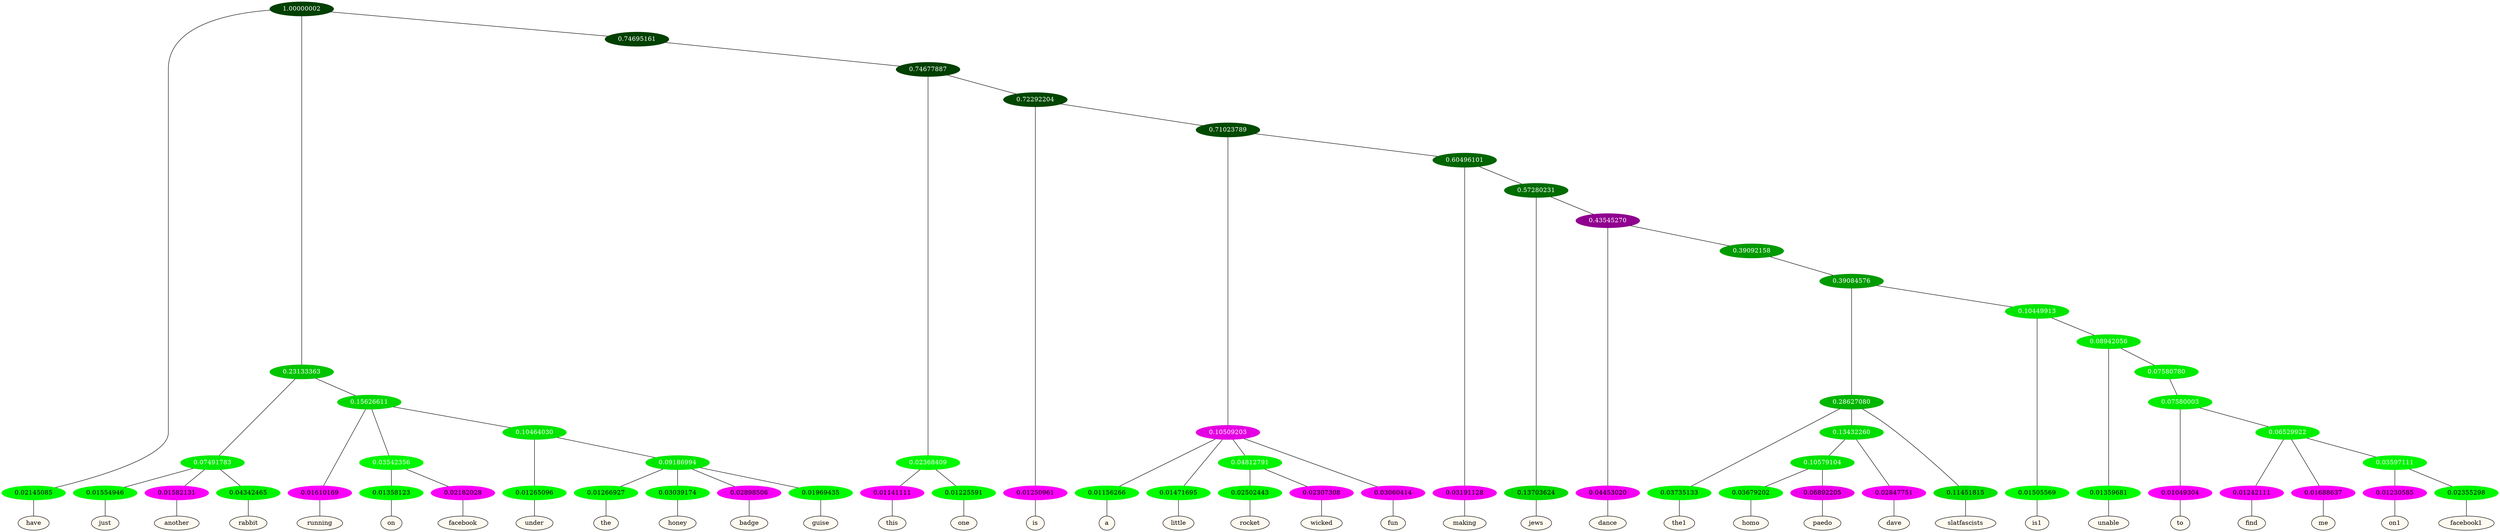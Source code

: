 graph {
	node [format=png height=0.15 nodesep=0.001 ordering=out overlap=prism overlap_scaling=0.01 ranksep=0.001 ratio=0.2 style=filled width=0.15]
	{
		rank=same
		a_w_1 [label=have color=black fillcolor=floralwhite style="filled,solid"]
		a_w_7 [label=just color=black fillcolor=floralwhite style="filled,solid"]
		a_w_8 [label=another color=black fillcolor=floralwhite style="filled,solid"]
		a_w_9 [label=rabbit color=black fillcolor=floralwhite style="filled,solid"]
		a_w_10 [label=running color=black fillcolor=floralwhite style="filled,solid"]
		a_w_15 [label=on color=black fillcolor=floralwhite style="filled,solid"]
		a_w_16 [label=facebook color=black fillcolor=floralwhite style="filled,solid"]
		a_w_17 [label=under color=black fillcolor=floralwhite style="filled,solid"]
		a_w_23 [label=the color=black fillcolor=floralwhite style="filled,solid"]
		a_w_24 [label=honey color=black fillcolor=floralwhite style="filled,solid"]
		a_w_25 [label=badge color=black fillcolor=floralwhite style="filled,solid"]
		a_w_26 [label=guise color=black fillcolor=floralwhite style="filled,solid"]
		a_w_19 [label=this color=black fillcolor=floralwhite style="filled,solid"]
		a_w_20 [label=one color=black fillcolor=floralwhite style="filled,solid"]
		a_w_21 [label=is color=black fillcolor=floralwhite style="filled,solid"]
		a_w_29 [label=a color=black fillcolor=floralwhite style="filled,solid"]
		a_w_30 [label=little color=black fillcolor=floralwhite style="filled,solid"]
		a_w_35 [label=rocket color=black fillcolor=floralwhite style="filled,solid"]
		a_w_36 [label=wicked color=black fillcolor=floralwhite style="filled,solid"]
		a_w_32 [label=fun color=black fillcolor=floralwhite style="filled,solid"]
		a_w_33 [label=making color=black fillcolor=floralwhite style="filled,solid"]
		a_w_37 [label=jews color=black fillcolor=floralwhite style="filled,solid"]
		a_w_39 [label=dance color=black fillcolor=floralwhite style="filled,solid"]
		a_w_44 [label=the1 color=black fillcolor=floralwhite style="filled,solid"]
		a_w_53 [label=homo color=black fillcolor=floralwhite style="filled,solid"]
		a_w_54 [label=paedo color=black fillcolor=floralwhite style="filled,solid"]
		a_w_50 [label=dave color=black fillcolor=floralwhite style="filled,solid"]
		a_w_46 [label=slatfascists color=black fillcolor=floralwhite style="filled,solid"]
		a_w_47 [label=is1 color=black fillcolor=floralwhite style="filled,solid"]
		a_w_51 [label=unable color=black fillcolor=floralwhite style="filled,solid"]
		a_w_56 [label=to color=black fillcolor=floralwhite style="filled,solid"]
		a_w_58 [label=find color=black fillcolor=floralwhite style="filled,solid"]
		a_w_59 [label=me color=black fillcolor=floralwhite style="filled,solid"]
		a_w_61 [label=on1 color=black fillcolor=floralwhite style="filled,solid"]
		a_w_62 [label=facebook1 color=black fillcolor=floralwhite style="filled,solid"]
	}
	a_n_1 -- a_w_1
	a_n_7 -- a_w_7
	a_n_8 -- a_w_8
	a_n_9 -- a_w_9
	a_n_10 -- a_w_10
	a_n_15 -- a_w_15
	a_n_16 -- a_w_16
	a_n_17 -- a_w_17
	a_n_23 -- a_w_23
	a_n_24 -- a_w_24
	a_n_25 -- a_w_25
	a_n_26 -- a_w_26
	a_n_19 -- a_w_19
	a_n_20 -- a_w_20
	a_n_21 -- a_w_21
	a_n_29 -- a_w_29
	a_n_30 -- a_w_30
	a_n_35 -- a_w_35
	a_n_36 -- a_w_36
	a_n_32 -- a_w_32
	a_n_33 -- a_w_33
	a_n_37 -- a_w_37
	a_n_39 -- a_w_39
	a_n_44 -- a_w_44
	a_n_53 -- a_w_53
	a_n_54 -- a_w_54
	a_n_50 -- a_w_50
	a_n_46 -- a_w_46
	a_n_47 -- a_w_47
	a_n_51 -- a_w_51
	a_n_56 -- a_w_56
	a_n_58 -- a_w_58
	a_n_59 -- a_w_59
	a_n_61 -- a_w_61
	a_n_62 -- a_w_62
	{
		rank=same
		a_n_1 [label=0.02145085 color="0.334 1.000 0.979" fontcolor=black]
		a_n_7 [label=0.01554946 color="0.334 1.000 0.984" fontcolor=black]
		a_n_8 [label=0.01582131 color="0.835 1.000 0.984" fontcolor=black]
		a_n_9 [label=0.04342465 color="0.334 1.000 0.957" fontcolor=black]
		a_n_10 [label=0.01610169 color="0.835 1.000 0.984" fontcolor=black]
		a_n_15 [label=0.01358123 color="0.334 1.000 0.986" fontcolor=black]
		a_n_16 [label=0.02182028 color="0.835 1.000 0.978" fontcolor=black]
		a_n_17 [label=0.01265096 color="0.334 1.000 0.987" fontcolor=black]
		a_n_23 [label=0.01266927 color="0.334 1.000 0.987" fontcolor=black]
		a_n_24 [label=0.03039174 color="0.334 1.000 0.970" fontcolor=black]
		a_n_25 [label=0.02898506 color="0.835 1.000 0.971" fontcolor=black]
		a_n_26 [label=0.01969435 color="0.334 1.000 0.980" fontcolor=black]
		a_n_19 [label=0.01141111 color="0.835 1.000 0.989" fontcolor=black]
		a_n_20 [label=0.01225591 color="0.334 1.000 0.988" fontcolor=black]
		a_n_21 [label=0.01250961 color="0.835 1.000 0.987" fontcolor=black]
		a_n_29 [label=0.01156266 color="0.334 1.000 0.988" fontcolor=black]
		a_n_30 [label=0.01471695 color="0.334 1.000 0.985" fontcolor=black]
		a_n_35 [label=0.02502443 color="0.334 1.000 0.975" fontcolor=black]
		a_n_36 [label=0.02307308 color="0.835 1.000 0.977" fontcolor=black]
		a_n_32 [label=0.03060414 color="0.835 1.000 0.969" fontcolor=black]
		a_n_33 [label=0.03191128 color="0.835 1.000 0.968" fontcolor=black]
		a_n_37 [label=0.13703624 color="0.334 1.000 0.863" fontcolor=black]
		a_n_39 [label=0.04453020 color="0.835 1.000 0.955" fontcolor=black]
		a_n_44 [label=0.03735133 color="0.334 1.000 0.963" fontcolor=black]
		a_n_53 [label=0.03679202 color="0.334 1.000 0.963" fontcolor=black]
		a_n_54 [label=0.06892205 color="0.835 1.000 0.931" fontcolor=black]
		a_n_50 [label=0.02847751 color="0.835 1.000 0.972" fontcolor=black]
		a_n_46 [label=0.11451815 color="0.334 1.000 0.885" fontcolor=black]
		a_n_47 [label=0.01505569 color="0.334 1.000 0.985" fontcolor=black]
		a_n_51 [label=0.01359681 color="0.334 1.000 0.986" fontcolor=black]
		a_n_56 [label=0.01049304 color="0.835 1.000 0.990" fontcolor=black]
		a_n_58 [label=0.01242111 color="0.835 1.000 0.988" fontcolor=black]
		a_n_59 [label=0.01688637 color="0.835 1.000 0.983" fontcolor=black]
		a_n_61 [label=0.01230585 color="0.835 1.000 0.988" fontcolor=black]
		a_n_62 [label=0.02355298 color="0.334 1.000 0.976" fontcolor=black]
	}
	a_n_0 [label=1.00000002 color="0.334 1.000 0.250" fontcolor=grey99]
	a_n_0 -- a_n_1
	a_n_2 [label=0.23133363 color="0.334 1.000 0.769" fontcolor=grey99]
	a_n_0 -- a_n_2
	a_n_3 [label=0.74695161 color="0.334 1.000 0.253" fontcolor=grey99]
	a_n_0 -- a_n_3
	a_n_4 [label=0.07491783 color="0.334 1.000 0.925" fontcolor=grey99]
	a_n_2 -- a_n_4
	a_n_5 [label=0.15626611 color="0.334 1.000 0.844" fontcolor=grey99]
	a_n_2 -- a_n_5
	a_n_6 [label=0.74677887 color="0.334 1.000 0.253" fontcolor=grey99]
	a_n_3 -- a_n_6
	a_n_4 -- a_n_7
	a_n_4 -- a_n_8
	a_n_4 -- a_n_9
	a_n_5 -- a_n_10
	a_n_11 [label=0.03542356 color="0.334 1.000 0.965" fontcolor=grey99]
	a_n_5 -- a_n_11
	a_n_12 [label=0.10464030 color="0.334 1.000 0.895" fontcolor=grey99]
	a_n_5 -- a_n_12
	a_n_13 [label=0.02368409 color="0.334 1.000 0.976" fontcolor=grey99]
	a_n_6 -- a_n_13
	a_n_14 [label=0.72292204 color="0.334 1.000 0.277" fontcolor=grey99]
	a_n_6 -- a_n_14
	a_n_11 -- a_n_15
	a_n_11 -- a_n_16
	a_n_12 -- a_n_17
	a_n_18 [label=0.09186994 color="0.334 1.000 0.908" fontcolor=grey99]
	a_n_12 -- a_n_18
	a_n_13 -- a_n_19
	a_n_13 -- a_n_20
	a_n_14 -- a_n_21
	a_n_22 [label=0.71023789 color="0.334 1.000 0.290" fontcolor=grey99]
	a_n_14 -- a_n_22
	a_n_18 -- a_n_23
	a_n_18 -- a_n_24
	a_n_18 -- a_n_25
	a_n_18 -- a_n_26
	a_n_27 [label=0.10509203 color="0.835 1.000 0.895" fontcolor=grey99]
	a_n_22 -- a_n_27
	a_n_28 [label=0.60496101 color="0.334 1.000 0.395" fontcolor=grey99]
	a_n_22 -- a_n_28
	a_n_27 -- a_n_29
	a_n_27 -- a_n_30
	a_n_31 [label=0.04812791 color="0.334 1.000 0.952" fontcolor=grey99]
	a_n_27 -- a_n_31
	a_n_27 -- a_n_32
	a_n_28 -- a_n_33
	a_n_34 [label=0.57280231 color="0.334 1.000 0.427" fontcolor=grey99]
	a_n_28 -- a_n_34
	a_n_31 -- a_n_35
	a_n_31 -- a_n_36
	a_n_34 -- a_n_37
	a_n_38 [label=0.43545270 color="0.835 1.000 0.565" fontcolor=grey99]
	a_n_34 -- a_n_38
	a_n_38 -- a_n_39
	a_n_40 [label=0.39092158 color="0.334 1.000 0.609" fontcolor=grey99]
	a_n_38 -- a_n_40
	a_n_41 [label=0.39084576 color="0.334 1.000 0.609" fontcolor=grey99]
	a_n_40 -- a_n_41
	a_n_42 [label=0.28627080 color="0.334 1.000 0.714" fontcolor=grey99]
	a_n_41 -- a_n_42
	a_n_43 [label=0.10449913 color="0.334 1.000 0.896" fontcolor=grey99]
	a_n_41 -- a_n_43
	a_n_42 -- a_n_44
	a_n_45 [label=0.13432260 color="0.334 1.000 0.866" fontcolor=grey99]
	a_n_42 -- a_n_45
	a_n_42 -- a_n_46
	a_n_43 -- a_n_47
	a_n_48 [label=0.08942056 color="0.334 1.000 0.911" fontcolor=grey99]
	a_n_43 -- a_n_48
	a_n_49 [label=0.10579104 color="0.334 1.000 0.894" fontcolor=grey99]
	a_n_45 -- a_n_49
	a_n_45 -- a_n_50
	a_n_48 -- a_n_51
	a_n_52 [label=0.07580780 color="0.334 1.000 0.924" fontcolor=grey99]
	a_n_48 -- a_n_52
	a_n_49 -- a_n_53
	a_n_49 -- a_n_54
	a_n_55 [label=0.07580003 color="0.334 1.000 0.924" fontcolor=grey99]
	a_n_52 -- a_n_55
	a_n_55 -- a_n_56
	a_n_57 [label=0.06529922 color="0.334 1.000 0.935" fontcolor=grey99]
	a_n_55 -- a_n_57
	a_n_57 -- a_n_58
	a_n_57 -- a_n_59
	a_n_60 [label=0.03597111 color="0.334 1.000 0.964" fontcolor=grey99]
	a_n_57 -- a_n_60
	a_n_60 -- a_n_61
	a_n_60 -- a_n_62
}
